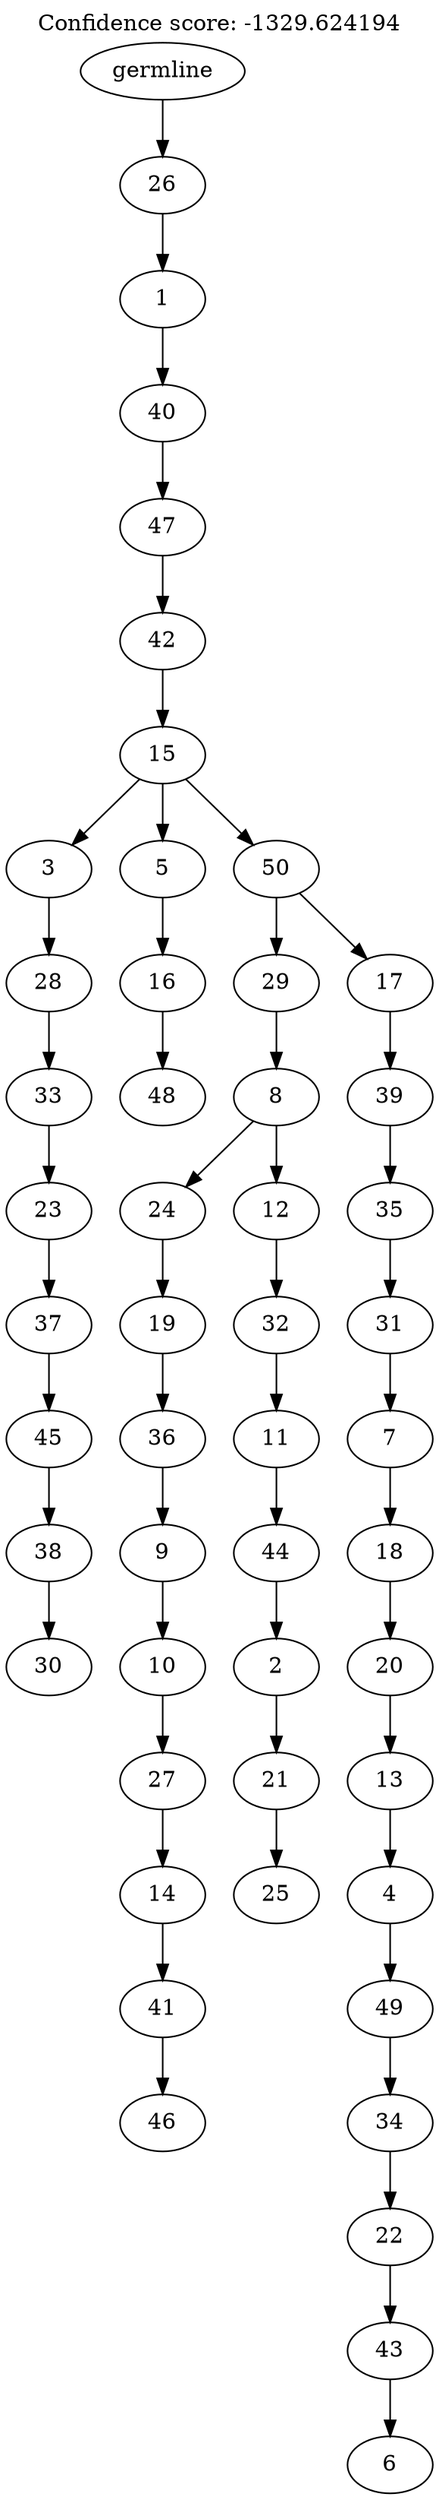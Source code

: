 digraph g {
	"49" -> "50";
	"50" [label="30"];
	"48" -> "49";
	"49" [label="38"];
	"47" -> "48";
	"48" [label="45"];
	"46" -> "47";
	"47" [label="37"];
	"45" -> "46";
	"46" [label="23"];
	"44" -> "45";
	"45" [label="33"];
	"43" -> "44";
	"44" [label="28"];
	"41" -> "42";
	"42" [label="48"];
	"40" -> "41";
	"41" [label="16"];
	"38" -> "39";
	"39" [label="46"];
	"37" -> "38";
	"38" [label="41"];
	"36" -> "37";
	"37" [label="14"];
	"35" -> "36";
	"36" [label="27"];
	"34" -> "35";
	"35" [label="10"];
	"33" -> "34";
	"34" [label="9"];
	"32" -> "33";
	"33" [label="36"];
	"31" -> "32";
	"32" [label="19"];
	"29" -> "30";
	"30" [label="25"];
	"28" -> "29";
	"29" [label="21"];
	"27" -> "28";
	"28" [label="2"];
	"26" -> "27";
	"27" [label="44"];
	"25" -> "26";
	"26" [label="11"];
	"24" -> "25";
	"25" [label="32"];
	"23" -> "24";
	"24" [label="12"];
	"23" -> "31";
	"31" [label="24"];
	"22" -> "23";
	"23" [label="8"];
	"20" -> "21";
	"21" [label="6"];
	"19" -> "20";
	"20" [label="43"];
	"18" -> "19";
	"19" [label="22"];
	"17" -> "18";
	"18" [label="34"];
	"16" -> "17";
	"17" [label="49"];
	"15" -> "16";
	"16" [label="4"];
	"14" -> "15";
	"15" [label="13"];
	"13" -> "14";
	"14" [label="20"];
	"12" -> "13";
	"13" [label="18"];
	"11" -> "12";
	"12" [label="7"];
	"10" -> "11";
	"11" [label="31"];
	"9" -> "10";
	"10" [label="35"];
	"8" -> "9";
	"9" [label="39"];
	"7" -> "8";
	"8" [label="17"];
	"7" -> "22";
	"22" [label="29"];
	"6" -> "7";
	"7" [label="50"];
	"6" -> "40";
	"40" [label="5"];
	"6" -> "43";
	"43" [label="3"];
	"5" -> "6";
	"6" [label="15"];
	"4" -> "5";
	"5" [label="42"];
	"3" -> "4";
	"4" [label="47"];
	"2" -> "3";
	"3" [label="40"];
	"1" -> "2";
	"2" [label="1"];
	"0" -> "1";
	"1" [label="26"];
	"0" [label="germline"];
	labelloc="t";
	label="Confidence score: -1329.624194";
}
